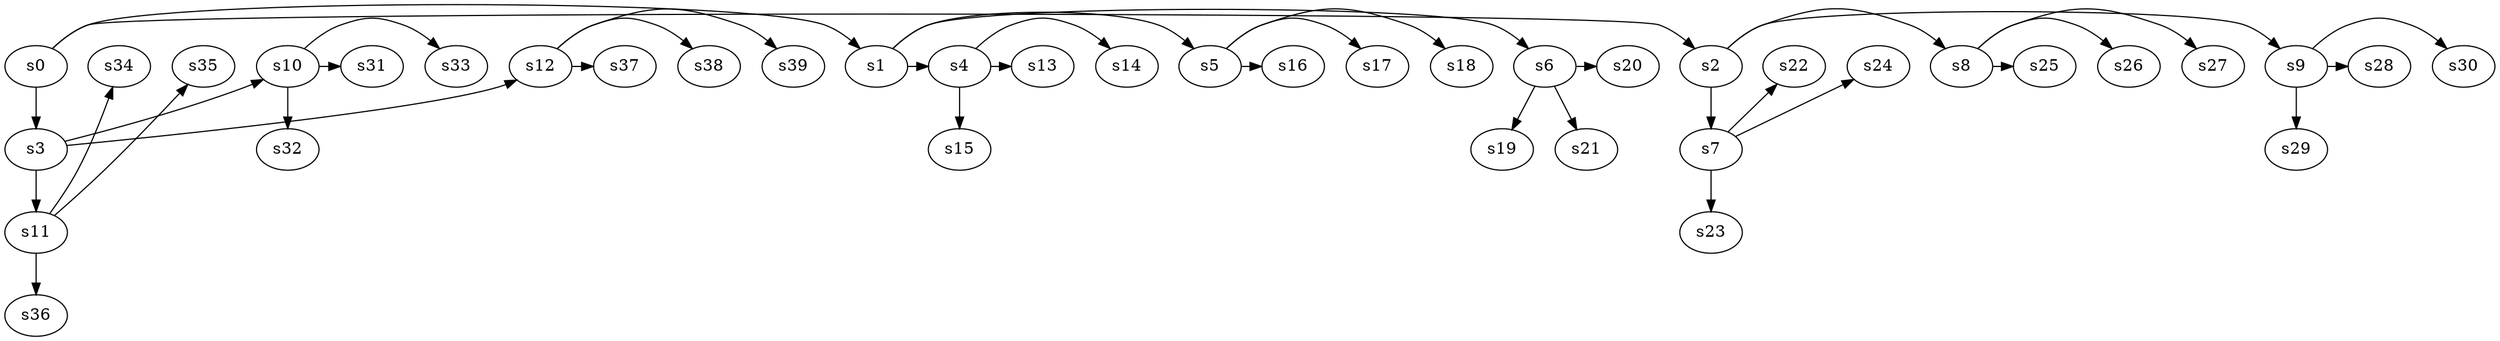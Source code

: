 digraph game_0324_branch_4_3 {
    s0 [name="s0", player=1, target=1];
    s1 [name="s1", player=0, target=1];
    s2 [name="s2", player=0, target=1];
    s3 [name="s3", player=1];
    s4 [name="s4", player=0];
    s5 [name="s5", player=1, target=1];
    s6 [name="s6", player=0];
    s7 [name="s7", player=1, target=1];
    s8 [name="s8", player=0];
    s9 [name="s9", player=1];
    s10 [name="s10", player=1, target=1];
    s11 [name="s11", player=0];
    s12 [name="s12", player=1, target=1];
    s13 [name="s13", player=0];
    s14 [name="s14", player=1];
    s15 [name="s15", player=0, target=1];
    s16 [name="s16", player=1];
    s17 [name="s17", player=0, target=1];
    s18 [name="s18", player=0];
    s19 [name="s19", player=0];
    s20 [name="s20", player=0];
    s21 [name="s21", player=0, target=1];
    s22 [name="s22", player=0];
    s23 [name="s23", player=0];
    s24 [name="s24", player=1];
    s25 [name="s25", player=1];
    s26 [name="s26", player=1, target=1];
    s27 [name="s27", player=0];
    s28 [name="s28", player=1];
    s29 [name="s29", player=1, target=1];
    s30 [name="s30", player=0, target=1];
    s31 [name="s31", player=0, target=1];
    s32 [name="s32", player=0];
    s33 [name="s33", player=0];
    s34 [name="s34", player=1];
    s35 [name="s35", player=0];
    s36 [name="s36", player=0];
    s37 [name="s37", player=0];
    s38 [name="s38", player=0, target=1];
    s39 [name="s39", player=0];

    s0 -> s1 [constraint="time % 3 == 1"];
    s0 -> s2 [constraint="time == 0 || time == 1 || time == 8"];
    s0 -> s3;
    s1 -> s4 [constraint="time % 5 == 2"];
    s1 -> s5 [constraint="time % 4 == 0 || time % 3 == 1"];
    s1 -> s6 [constraint="time % 2 == 0"];
    s2 -> s7;
    s2 -> s8 [constraint="!(time % 5 == 0)"];
    s2 -> s9 [constraint="time == 3 || time == 12"];
    s3 -> s10 [constraint="time % 3 == 0 || time % 4 == 1"];
    s3 -> s11;
    s3 -> s12 [constraint="time == 10"];
    s4 -> s13 [constraint="!(time % 3 == 0)"];
    s4 -> s14 [constraint="time % 4 == 0 || time % 4 == 1"];
    s4 -> s15;
    s5 -> s16 [constraint="time == 0 || time == 2 || time == 10 || time == 12"];
    s5 -> s17 [constraint="time == 1 || time == 5"];
    s5 -> s18 [constraint="time == 0 || time == 3"];
    s6 -> s19;
    s6 -> s20 [constraint="!(time % 5 == 0)"];
    s6 -> s21;
    s7 -> s22 [constraint="time == 0 || time == 8 || time == 12"];
    s7 -> s23;
    s7 -> s24 [constraint="!(time % 5 == 0)"];
    s8 -> s25 [constraint="time % 2 == 0 || time % 3 == 1"];
    s8 -> s26 [constraint="time % 2 == 0 || time % 4 == 1"];
    s8 -> s27 [constraint="time % 5 == 4"];
    s9 -> s28 [constraint="time % 2 == 0 || time % 2 == 1"];
    s9 -> s29;
    s9 -> s30 [constraint="time % 5 == 3"];
    s10 -> s31 [constraint="time % 6 == 3"];
    s10 -> s32;
    s10 -> s33 [constraint="time % 2 == 1"];
    s11 -> s34 [constraint="time % 2 == 0"];
    s11 -> s35 [constraint="time % 6 == 2"];
    s11 -> s36;
    s12 -> s37 [constraint="time == 2 || time == 6 || time == 9 || time == 11"];
    s12 -> s38 [constraint="time == 12"];
    s12 -> s39 [constraint="time % 3 == 0 || time % 4 == 1"];
}

